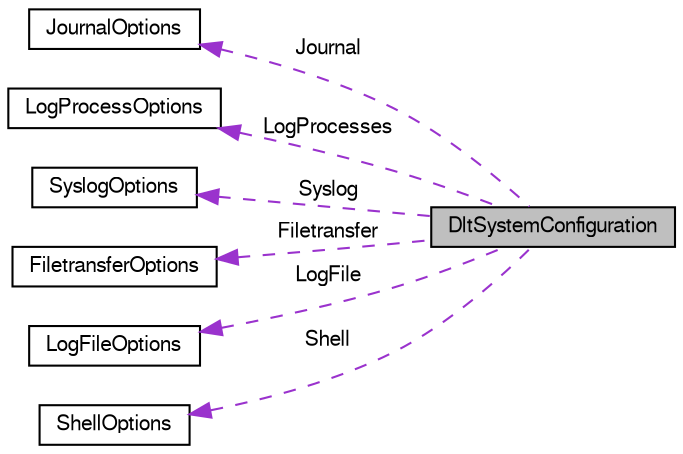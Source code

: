 digraph "DltSystemConfiguration"
{
  edge [fontname="FreeSans",fontsize="10",labelfontname="FreeSans",labelfontsize="10"];
  node [fontname="FreeSans",fontsize="10",shape=record];
  rankdir="LR";
  Node1 [label="DltSystemConfiguration",height=0.2,width=0.4,color="black", fillcolor="grey75", style="filled", fontcolor="black"];
  Node2 -> Node1 [dir="back",color="darkorchid3",fontsize="10",style="dashed",label=" Journal" ,fontname="FreeSans"];
  Node2 [label="JournalOptions",height=0.2,width=0.4,color="black", fillcolor="white", style="filled",URL="$struct_journal_options.html"];
  Node3 -> Node1 [dir="back",color="darkorchid3",fontsize="10",style="dashed",label=" LogProcesses" ,fontname="FreeSans"];
  Node3 [label="LogProcessOptions",height=0.2,width=0.4,color="black", fillcolor="white", style="filled",URL="$struct_log_process_options.html"];
  Node4 -> Node1 [dir="back",color="darkorchid3",fontsize="10",style="dashed",label=" Syslog" ,fontname="FreeSans"];
  Node4 [label="SyslogOptions",height=0.2,width=0.4,color="black", fillcolor="white", style="filled",URL="$struct_syslog_options.html"];
  Node5 -> Node1 [dir="back",color="darkorchid3",fontsize="10",style="dashed",label=" Filetransfer" ,fontname="FreeSans"];
  Node5 [label="FiletransferOptions",height=0.2,width=0.4,color="black", fillcolor="white", style="filled",URL="$struct_filetransfer_options.html"];
  Node6 -> Node1 [dir="back",color="darkorchid3",fontsize="10",style="dashed",label=" LogFile" ,fontname="FreeSans"];
  Node6 [label="LogFileOptions",height=0.2,width=0.4,color="black", fillcolor="white", style="filled",URL="$struct_log_file_options.html"];
  Node7 -> Node1 [dir="back",color="darkorchid3",fontsize="10",style="dashed",label=" Shell" ,fontname="FreeSans"];
  Node7 [label="ShellOptions",height=0.2,width=0.4,color="black", fillcolor="white", style="filled",URL="$struct_shell_options.html"];
}
